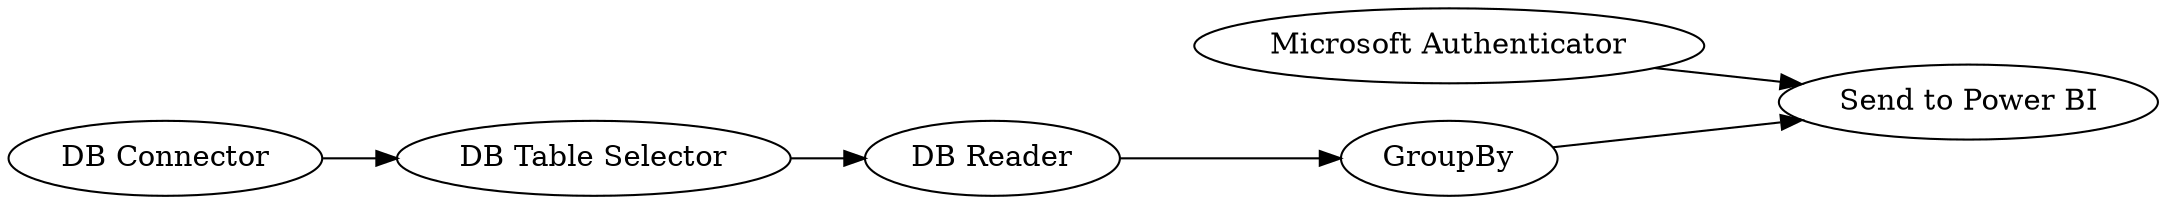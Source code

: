 digraph {
	3 -> 7
	5 -> 6
	1 -> 2
	2 -> 3
	7 -> 6
	5 [label="Microsoft Authenticator"]
	1 [label="DB Connector"]
	7 [label=GroupBy]
	6 [label="Send to Power BI"]
	3 [label="DB Reader"]
	2 [label="DB Table Selector"]
	rankdir=LR
}
